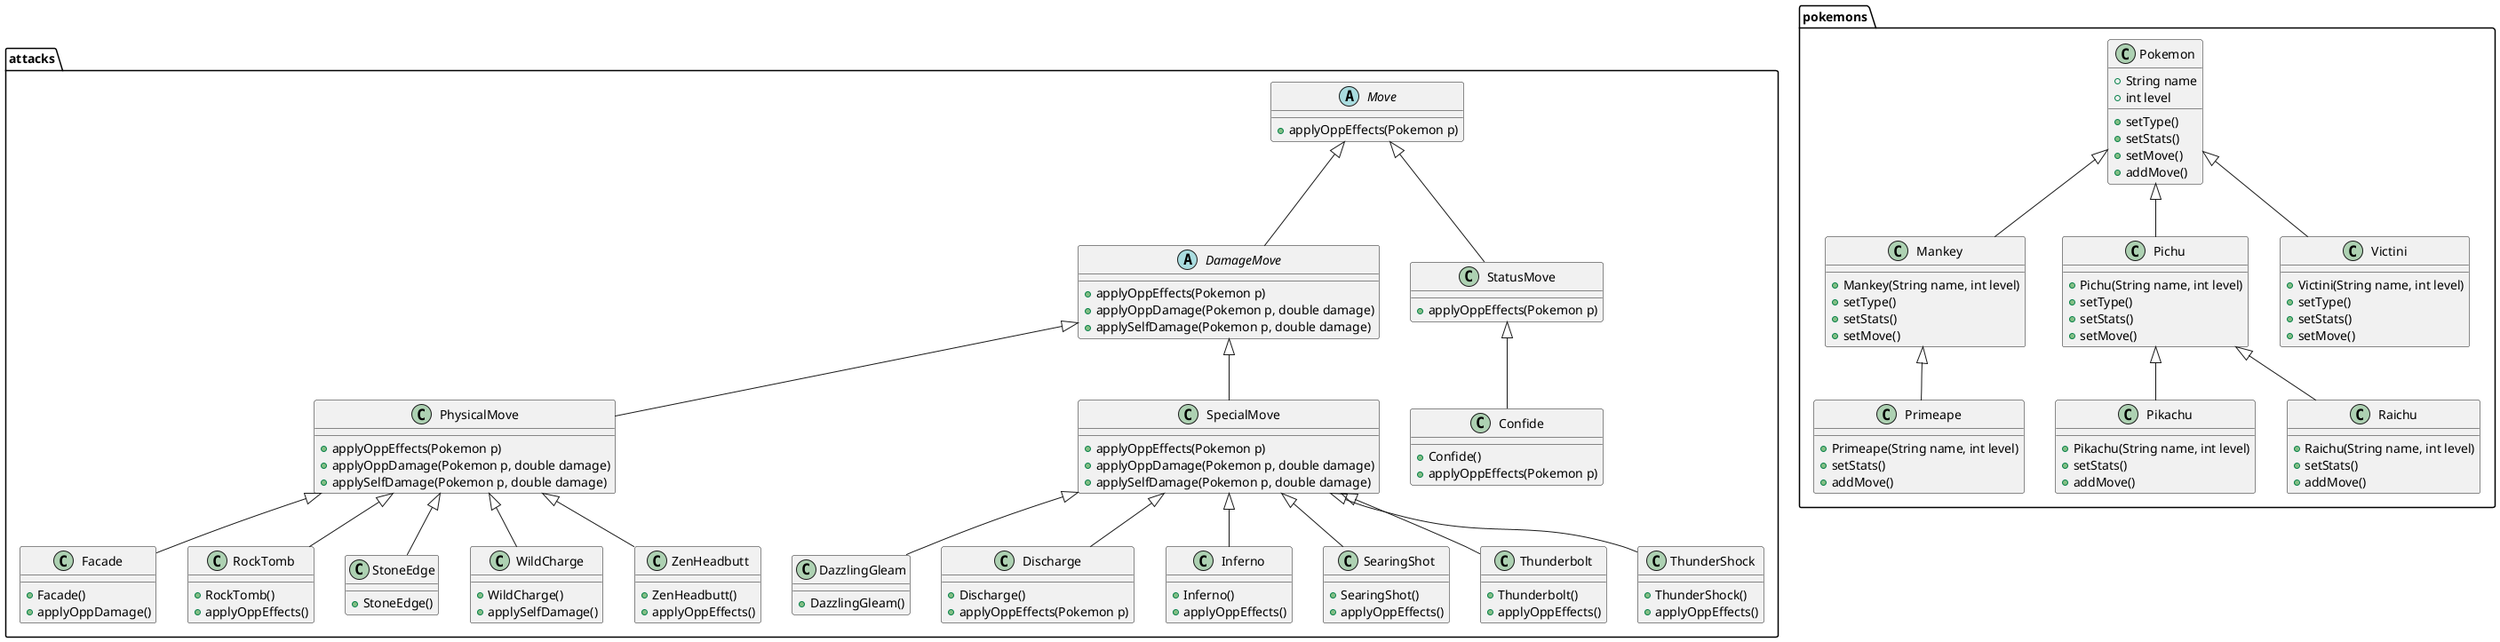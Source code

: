 @startuml


package attacks {
    abstract class Move {
        +applyOppEffects(Pokemon p)
    }

    abstract class DamageMove extends Move {
        +applyOppEffects(Pokemon p)
        +applyOppDamage(Pokemon p, double damage)
        +applySelfDamage(Pokemon p, double damage)
    }

    class PhysicalMove extends DamageMove {
        +applyOppEffects(Pokemon p)
        +applyOppDamage(Pokemon p, double damage)
        +applySelfDamage(Pokemon p, double damage)
    }

    class SpecialMove extends DamageMove {
        +applyOppEffects(Pokemon p)
        +applyOppDamage(Pokemon p, double damage)
        +applySelfDamage(Pokemon p, double damage)
    }

    class StatusMove extends Move {
        +applyOppEffects(Pokemon p)
    }

    class Confide extends StatusMove {
        +Confide()
        +applyOppEffects(Pokemon p)
    }

    class DazzlingGleam extends SpecialMove {
        +DazzlingGleam()
    }

    class Discharge extends SpecialMove {
        +Discharge()
        +applyOppEffects(Pokemon p)
    }

    class Facade extends PhysicalMove {
        +Facade()
        +applyOppDamage()
    }

    class Inferno extends SpecialMove {
        +Inferno()
        +applyOppEffects()
    }

    class RockTomb extends PhysicalMove {
        +RockTomb()
        +applyOppEffects()
    }

    class SearingShot extends SpecialMove {
        +SearingShot()
        +applyOppEffects()
    }

    class StoneEdge extends PhysicalMove {
        +StoneEdge()
    }

    class Thunderbolt extends SpecialMove {
        +Thunderbolt()
        +applyOppEffects()
    }

    class ThunderShock extends SpecialMove {
        +ThunderShock()
        +applyOppEffects()
    }

    class WildCharge extends PhysicalMove {
        +WildCharge()
        +applySelfDamage()
    }

    class ZenHeadbutt extends PhysicalMove {
        +ZenHeadbutt()
        +applyOppEffects()
    }

}


package pokemons {
    class Pokemon {
        +String name
        +int level
        +setType()
        +setStats()
        +setMove()
        +addMove()
    }

    class Mankey extends Pokemon {
        +Mankey(String name, int level)
        +setType()
        +setStats()
        +setMove()
    }

    class Primeape extends Mankey {
        +Primeape(String name, int level)
        +setStats()
        +addMove()
    }

    class Pichu extends Pokemon {
        +Pichu(String name, int level)
        +setType()
        +setStats()
        +setMove()
    }

    class Pikachu extends Pichu {
        +Pikachu(String name, int level)
        +setStats()
        +addMove()
    }

    class Raichu extends Pichu {
        +Raichu(String name, int level)
        +setStats()
        +addMove()
    }

    class Victini extends Pokemon {
        +Victini(String name, int level)
        +setType()
        +setStats()
        +setMove()
    }
}


@enduml